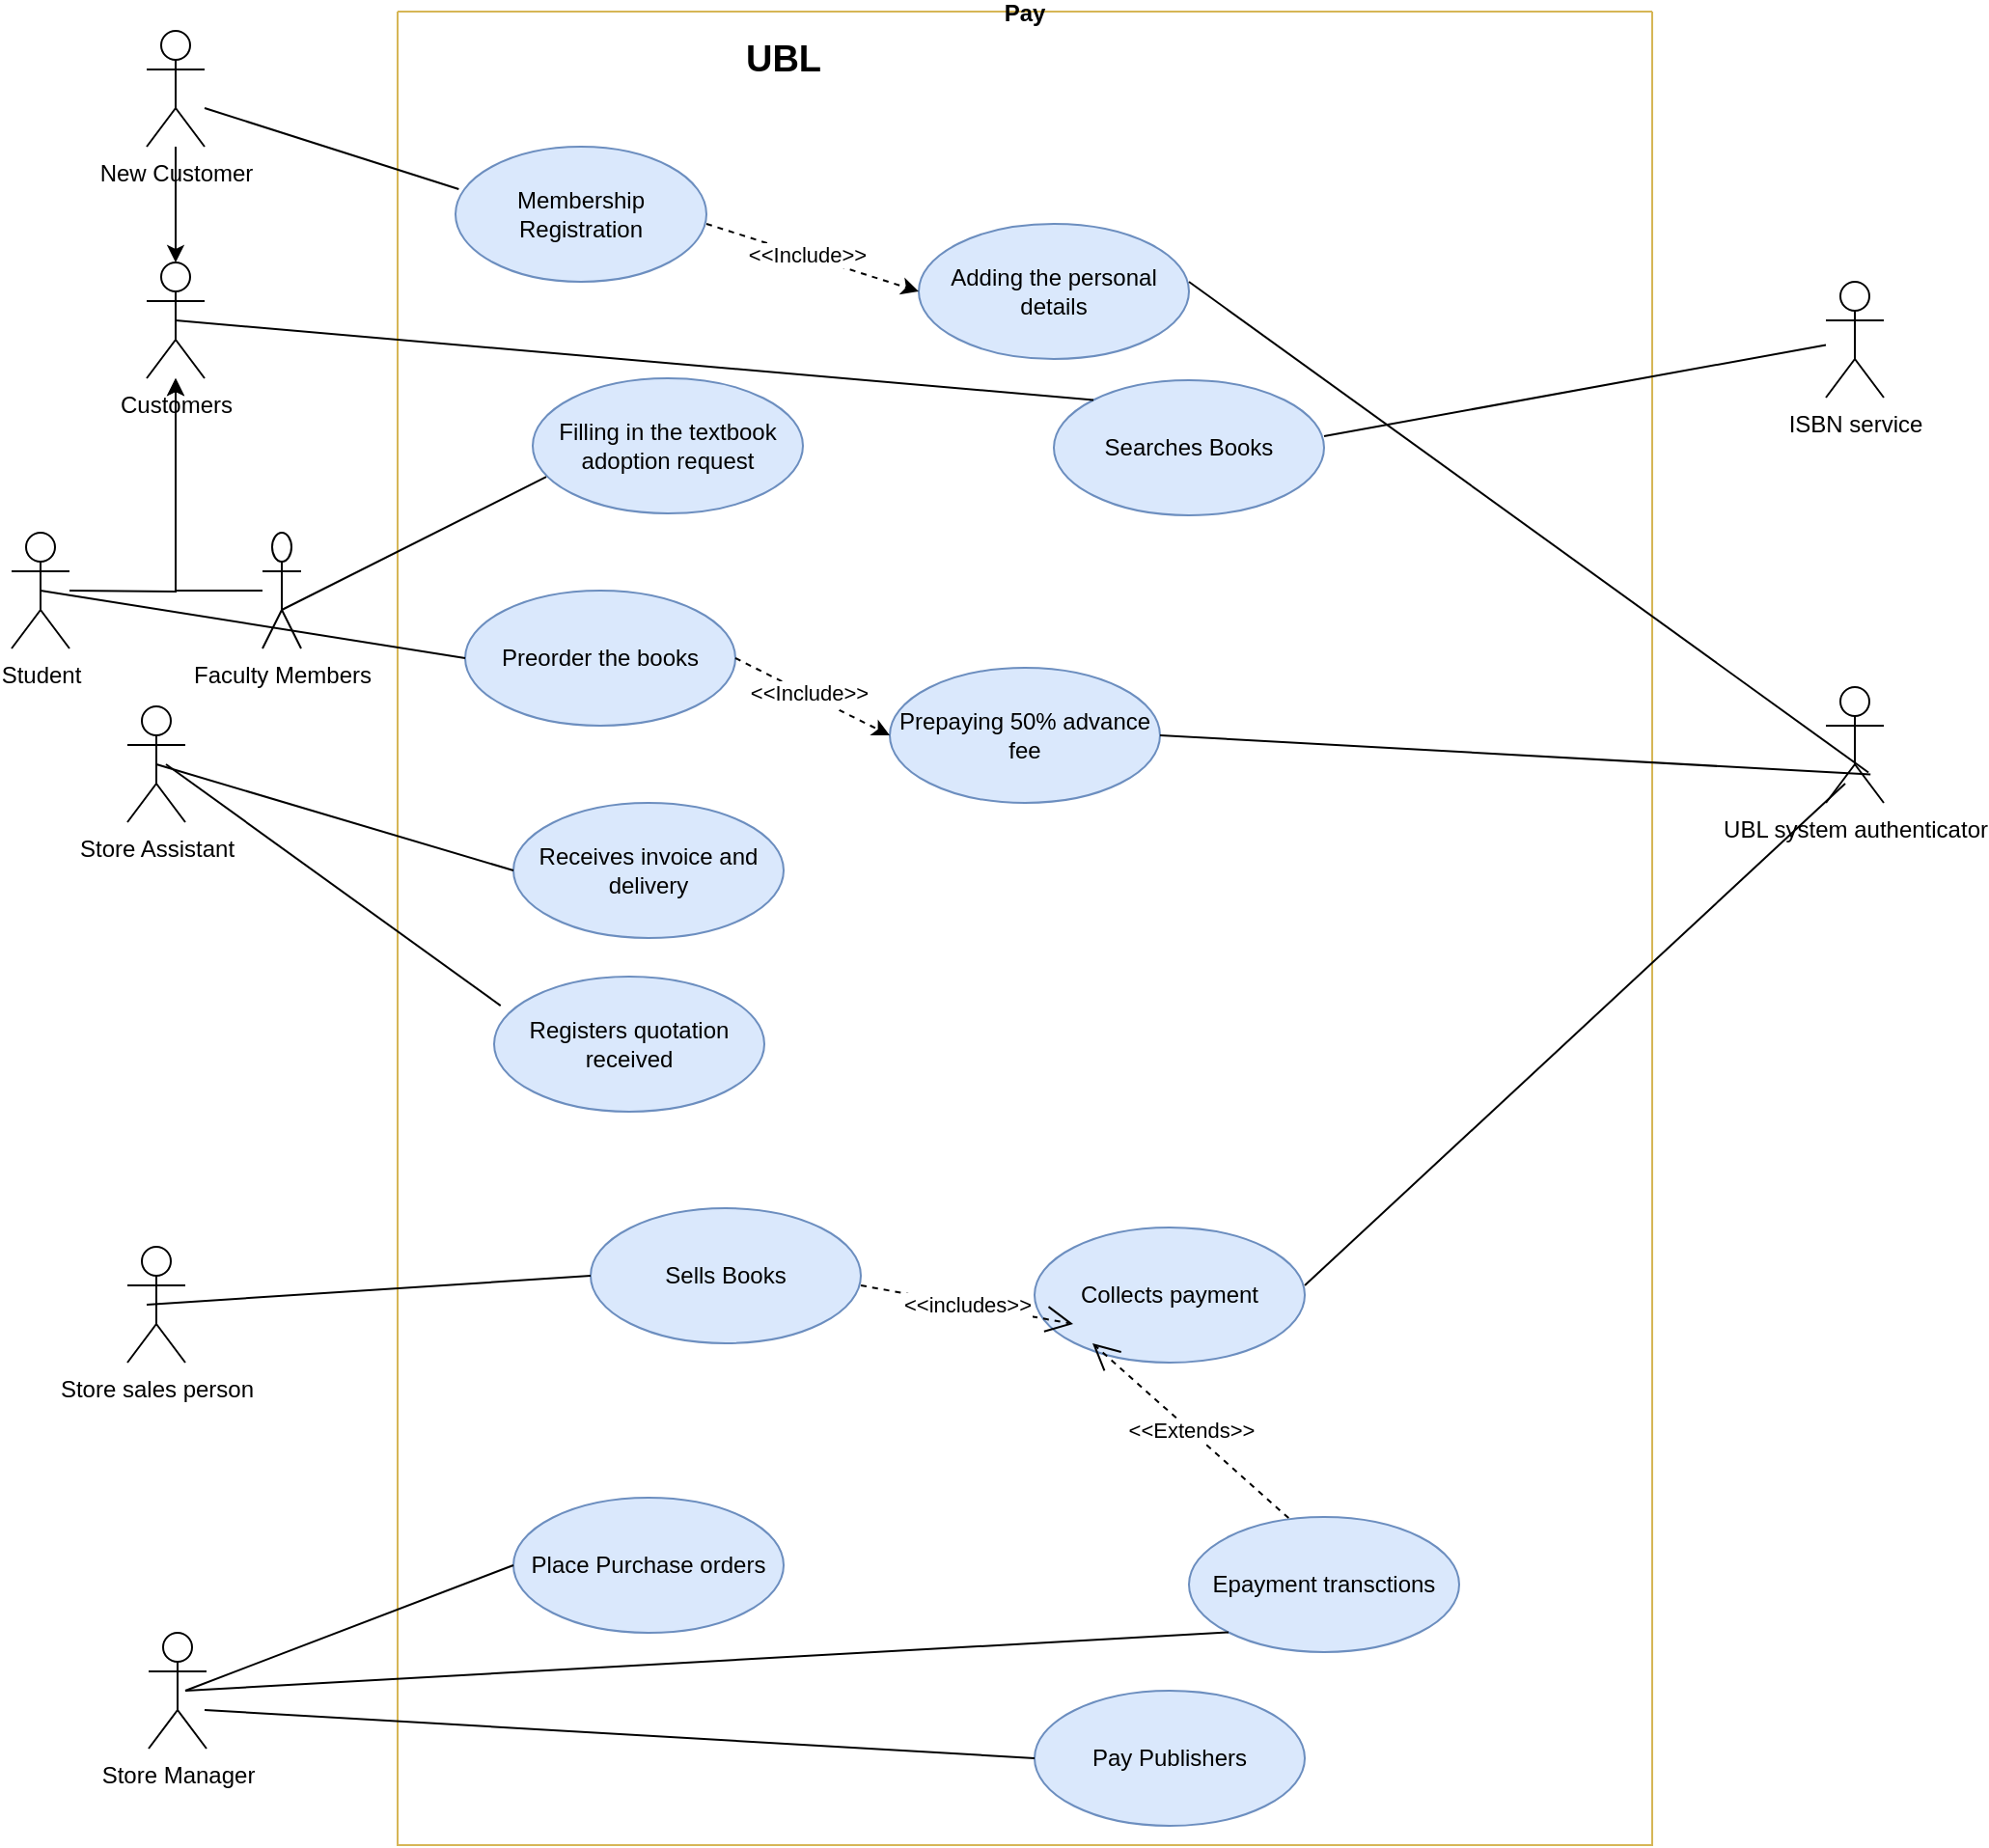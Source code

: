 <mxfile version="26.0.11">
  <diagram name="Page-1" id="iPzi8OFQoKdCEgc0ulGP">
    <mxGraphModel dx="1772" dy="957" grid="1" gridSize="10" guides="1" tooltips="1" connect="1" arrows="1" fold="1" page="1" pageScale="1" pageWidth="850" pageHeight="1100" math="0" shadow="0">
      <root>
        <mxCell id="0" />
        <mxCell id="1" parent="0" />
        <mxCell id="dvqzMWSoMtfo2e3I9cfD-1" value="Pay" style="swimlane;startSize=0;fillColor=#fff2cc;strokeColor=#d6b656;" vertex="1" parent="1">
          <mxGeometry x="250" y="70" width="650" height="950" as="geometry" />
        </mxCell>
        <mxCell id="dvqzMWSoMtfo2e3I9cfD-2" value="UBL" style="text;html=1;align=center;verticalAlign=middle;whiteSpace=wrap;rounded=0;fontStyle=1;fontSize=19;" vertex="1" parent="dvqzMWSoMtfo2e3I9cfD-1">
          <mxGeometry x="170" y="10" width="60" height="30" as="geometry" />
        </mxCell>
        <mxCell id="dvqzMWSoMtfo2e3I9cfD-17" value="Membership Registration" style="ellipse;whiteSpace=wrap;html=1;fillColor=#dae8fc;strokeColor=#6c8ebf;" vertex="1" parent="dvqzMWSoMtfo2e3I9cfD-1">
          <mxGeometry x="30" y="70" width="130" height="70" as="geometry" />
        </mxCell>
        <mxCell id="dvqzMWSoMtfo2e3I9cfD-18" value="Adding the personal details" style="ellipse;whiteSpace=wrap;html=1;fillColor=#dae8fc;strokeColor=#6c8ebf;" vertex="1" parent="dvqzMWSoMtfo2e3I9cfD-1">
          <mxGeometry x="270" y="110" width="140" height="70" as="geometry" />
        </mxCell>
        <mxCell id="dvqzMWSoMtfo2e3I9cfD-26" value="" style="endArrow=classic;html=1;rounded=0;entryX=0;entryY=0.5;entryDx=0;entryDy=0;dashed=1;" edge="1" parent="dvqzMWSoMtfo2e3I9cfD-1" target="dvqzMWSoMtfo2e3I9cfD-18">
          <mxGeometry relative="1" as="geometry">
            <mxPoint x="160" y="110" as="sourcePoint" />
            <mxPoint x="260" y="110" as="targetPoint" />
          </mxGeometry>
        </mxCell>
        <mxCell id="dvqzMWSoMtfo2e3I9cfD-27" value="Label" style="edgeLabel;resizable=0;html=1;;align=center;verticalAlign=middle;" connectable="0" vertex="1" parent="dvqzMWSoMtfo2e3I9cfD-26">
          <mxGeometry relative="1" as="geometry" />
        </mxCell>
        <mxCell id="dvqzMWSoMtfo2e3I9cfD-28" value="&amp;lt;&amp;lt;Include&amp;gt;&amp;gt;" style="edgeLabel;html=1;align=center;verticalAlign=middle;resizable=0;points=[];" vertex="1" connectable="0" parent="dvqzMWSoMtfo2e3I9cfD-26">
          <mxGeometry x="-0.064" y="1" relative="1" as="geometry">
            <mxPoint as="offset" />
          </mxGeometry>
        </mxCell>
        <mxCell id="dvqzMWSoMtfo2e3I9cfD-31" value="Preorder the books" style="ellipse;whiteSpace=wrap;html=1;fillColor=#dae8fc;strokeColor=#6c8ebf;" vertex="1" parent="dvqzMWSoMtfo2e3I9cfD-1">
          <mxGeometry x="35" y="300" width="140" height="70" as="geometry" />
        </mxCell>
        <mxCell id="dvqzMWSoMtfo2e3I9cfD-33" value="Filling in the textbook adoption request" style="ellipse;whiteSpace=wrap;html=1;fillColor=#dae8fc;strokeColor=#6c8ebf;" vertex="1" parent="dvqzMWSoMtfo2e3I9cfD-1">
          <mxGeometry x="70" y="190" width="140" height="70" as="geometry" />
        </mxCell>
        <mxCell id="dvqzMWSoMtfo2e3I9cfD-39" value="Prepaying 50% advance fee" style="ellipse;whiteSpace=wrap;html=1;fillColor=#dae8fc;strokeColor=#6c8ebf;" vertex="1" parent="dvqzMWSoMtfo2e3I9cfD-1">
          <mxGeometry x="255" y="340" width="140" height="70" as="geometry" />
        </mxCell>
        <mxCell id="dvqzMWSoMtfo2e3I9cfD-40" value="" style="endArrow=classic;html=1;rounded=0;entryX=0;entryY=0.5;entryDx=0;entryDy=0;dashed=1;exitX=1;exitY=0.5;exitDx=0;exitDy=0;" edge="1" parent="dvqzMWSoMtfo2e3I9cfD-1" source="dvqzMWSoMtfo2e3I9cfD-31" target="dvqzMWSoMtfo2e3I9cfD-39">
          <mxGeometry relative="1" as="geometry">
            <mxPoint x="170" y="120" as="sourcePoint" />
            <mxPoint x="280" y="155" as="targetPoint" />
          </mxGeometry>
        </mxCell>
        <mxCell id="dvqzMWSoMtfo2e3I9cfD-41" value="Label" style="edgeLabel;resizable=0;html=1;;align=center;verticalAlign=middle;" connectable="0" vertex="1" parent="dvqzMWSoMtfo2e3I9cfD-40">
          <mxGeometry relative="1" as="geometry" />
        </mxCell>
        <mxCell id="dvqzMWSoMtfo2e3I9cfD-42" value="&amp;lt;&amp;lt;Include&amp;gt;&amp;gt;" style="edgeLabel;html=1;align=center;verticalAlign=middle;resizable=0;points=[];" vertex="1" connectable="0" parent="dvqzMWSoMtfo2e3I9cfD-40">
          <mxGeometry x="-0.064" y="1" relative="1" as="geometry">
            <mxPoint as="offset" />
          </mxGeometry>
        </mxCell>
        <mxCell id="dvqzMWSoMtfo2e3I9cfD-43" value="Receives invoice and delivery" style="ellipse;whiteSpace=wrap;html=1;fillColor=#dae8fc;strokeColor=#6c8ebf;" vertex="1" parent="dvqzMWSoMtfo2e3I9cfD-1">
          <mxGeometry x="60" y="410" width="140" height="70" as="geometry" />
        </mxCell>
        <mxCell id="dvqzMWSoMtfo2e3I9cfD-45" value="Searches Books" style="ellipse;whiteSpace=wrap;html=1;fillColor=#dae8fc;strokeColor=#6c8ebf;" vertex="1" parent="dvqzMWSoMtfo2e3I9cfD-1">
          <mxGeometry x="340" y="191" width="140" height="70" as="geometry" />
        </mxCell>
        <mxCell id="dvqzMWSoMtfo2e3I9cfD-46" value="Registers quotation received" style="ellipse;whiteSpace=wrap;html=1;fillColor=#dae8fc;strokeColor=#6c8ebf;" vertex="1" parent="dvqzMWSoMtfo2e3I9cfD-1">
          <mxGeometry x="50" y="500" width="140" height="70" as="geometry" />
        </mxCell>
        <mxCell id="dvqzMWSoMtfo2e3I9cfD-48" value="" style="endArrow=none;html=1;rounded=0;entryX=0.735;entryY=0.738;entryDx=0;entryDy=0;entryPerimeter=0;" edge="1" parent="dvqzMWSoMtfo2e3I9cfD-1" target="dvqzMWSoMtfo2e3I9cfD-47">
          <mxGeometry width="50" height="50" relative="1" as="geometry">
            <mxPoint x="410" y="140" as="sourcePoint" />
            <mxPoint x="460" y="90" as="targetPoint" />
          </mxGeometry>
        </mxCell>
        <mxCell id="dvqzMWSoMtfo2e3I9cfD-51" value="" style="endArrow=none;html=1;rounded=0;" edge="1" parent="dvqzMWSoMtfo2e3I9cfD-1" target="dvqzMWSoMtfo2e3I9cfD-50">
          <mxGeometry width="50" height="50" relative="1" as="geometry">
            <mxPoint x="480" y="220" as="sourcePoint" />
            <mxPoint x="530" y="170" as="targetPoint" />
          </mxGeometry>
        </mxCell>
        <mxCell id="dvqzMWSoMtfo2e3I9cfD-53" value="Sells Books" style="ellipse;whiteSpace=wrap;html=1;fillColor=#dae8fc;strokeColor=#6c8ebf;" vertex="1" parent="dvqzMWSoMtfo2e3I9cfD-1">
          <mxGeometry x="100" y="620" width="140" height="70" as="geometry" />
        </mxCell>
        <mxCell id="dvqzMWSoMtfo2e3I9cfD-54" value="Collects payment" style="ellipse;whiteSpace=wrap;html=1;fillColor=#dae8fc;strokeColor=#6c8ebf;" vertex="1" parent="dvqzMWSoMtfo2e3I9cfD-1">
          <mxGeometry x="330" y="630" width="140" height="70" as="geometry" />
        </mxCell>
        <mxCell id="dvqzMWSoMtfo2e3I9cfD-55" value="&amp;lt;&amp;lt;includes&amp;gt;&amp;gt;" style="endArrow=open;endSize=12;dashed=1;html=1;rounded=0;" edge="1" parent="dvqzMWSoMtfo2e3I9cfD-1">
          <mxGeometry width="160" relative="1" as="geometry">
            <mxPoint x="240" y="660" as="sourcePoint" />
            <mxPoint x="350" y="680" as="targetPoint" />
          </mxGeometry>
        </mxCell>
        <mxCell id="dvqzMWSoMtfo2e3I9cfD-56" value="" style="endArrow=none;html=1;rounded=0;" edge="1" parent="dvqzMWSoMtfo2e3I9cfD-1">
          <mxGeometry width="50" height="50" relative="1" as="geometry">
            <mxPoint x="470" y="660" as="sourcePoint" />
            <mxPoint x="750" y="400" as="targetPoint" />
          </mxGeometry>
        </mxCell>
        <mxCell id="dvqzMWSoMtfo2e3I9cfD-63" value="Epayment transctions" style="ellipse;whiteSpace=wrap;html=1;fillColor=#dae8fc;strokeColor=#6c8ebf;" vertex="1" parent="dvqzMWSoMtfo2e3I9cfD-1">
          <mxGeometry x="410" y="780" width="140" height="70" as="geometry" />
        </mxCell>
        <mxCell id="dvqzMWSoMtfo2e3I9cfD-67" value="Place Purchase orders" style="ellipse;whiteSpace=wrap;html=1;fillColor=#dae8fc;strokeColor=#6c8ebf;" vertex="1" parent="dvqzMWSoMtfo2e3I9cfD-1">
          <mxGeometry x="60" y="770" width="140" height="70" as="geometry" />
        </mxCell>
        <mxCell id="dvqzMWSoMtfo2e3I9cfD-68" value="Pay Publishers" style="ellipse;whiteSpace=wrap;html=1;fillColor=#dae8fc;strokeColor=#6c8ebf;" vertex="1" parent="dvqzMWSoMtfo2e3I9cfD-1">
          <mxGeometry x="330" y="870" width="140" height="70" as="geometry" />
        </mxCell>
        <mxCell id="dvqzMWSoMtfo2e3I9cfD-4" value="Customers" style="shape=umlActor;verticalLabelPosition=bottom;verticalAlign=top;html=1;outlineConnect=0;" vertex="1" parent="1">
          <mxGeometry x="120" y="200" width="30" height="60" as="geometry" />
        </mxCell>
        <mxCell id="dvqzMWSoMtfo2e3I9cfD-11" value="" style="edgeStyle=orthogonalEdgeStyle;rounded=0;orthogonalLoop=1;jettySize=auto;html=1;" edge="1" parent="1" target="dvqzMWSoMtfo2e3I9cfD-4">
          <mxGeometry relative="1" as="geometry">
            <mxPoint x="80" y="370" as="sourcePoint" />
            <mxPoint x="65" y="260" as="targetPoint" />
          </mxGeometry>
        </mxCell>
        <mxCell id="dvqzMWSoMtfo2e3I9cfD-13" value="" style="edgeStyle=orthogonalEdgeStyle;rounded=0;orthogonalLoop=1;jettySize=auto;html=1;" edge="1" parent="1" source="dvqzMWSoMtfo2e3I9cfD-6" target="dvqzMWSoMtfo2e3I9cfD-4">
          <mxGeometry relative="1" as="geometry" />
        </mxCell>
        <mxCell id="dvqzMWSoMtfo2e3I9cfD-6" value="Faculty Members" style="shape=umlActor;verticalLabelPosition=bottom;verticalAlign=top;html=1;outlineConnect=0;" vertex="1" parent="1">
          <mxGeometry x="180" y="340" width="20" height="60" as="geometry" />
        </mxCell>
        <mxCell id="dvqzMWSoMtfo2e3I9cfD-7" value="Store Assistant" style="shape=umlActor;verticalLabelPosition=bottom;verticalAlign=top;html=1;outlineConnect=0;" vertex="1" parent="1">
          <mxGeometry x="110" y="430" width="30" height="60" as="geometry" />
        </mxCell>
        <mxCell id="dvqzMWSoMtfo2e3I9cfD-21" value="Student" style="shape=umlActor;verticalLabelPosition=bottom;verticalAlign=top;html=1;" vertex="1" parent="1">
          <mxGeometry x="50" y="340" width="30" height="60" as="geometry" />
        </mxCell>
        <mxCell id="dvqzMWSoMtfo2e3I9cfD-23" value="" style="edgeStyle=orthogonalEdgeStyle;rounded=0;orthogonalLoop=1;jettySize=auto;html=1;" edge="1" parent="1" source="dvqzMWSoMtfo2e3I9cfD-22" target="dvqzMWSoMtfo2e3I9cfD-4">
          <mxGeometry relative="1" as="geometry" />
        </mxCell>
        <mxCell id="dvqzMWSoMtfo2e3I9cfD-22" value="New Customer" style="shape=umlActor;verticalLabelPosition=bottom;verticalAlign=top;html=1;outlineConnect=0;" vertex="1" parent="1">
          <mxGeometry x="120" y="80" width="30" height="60" as="geometry" />
        </mxCell>
        <mxCell id="dvqzMWSoMtfo2e3I9cfD-25" value="" style="endArrow=none;html=1;rounded=0;entryX=0.013;entryY=0.314;entryDx=0;entryDy=0;entryPerimeter=0;" edge="1" parent="1" target="dvqzMWSoMtfo2e3I9cfD-17">
          <mxGeometry width="50" height="50" relative="1" as="geometry">
            <mxPoint x="150" y="120" as="sourcePoint" />
            <mxPoint x="200" y="70" as="targetPoint" />
          </mxGeometry>
        </mxCell>
        <mxCell id="dvqzMWSoMtfo2e3I9cfD-35" value="" style="endArrow=none;html=1;rounded=0;entryX=0.05;entryY=0.73;entryDx=0;entryDy=0;entryPerimeter=0;" edge="1" parent="1" target="dvqzMWSoMtfo2e3I9cfD-33">
          <mxGeometry width="50" height="50" relative="1" as="geometry">
            <mxPoint x="190" y="380" as="sourcePoint" />
            <mxPoint x="240" y="330" as="targetPoint" />
          </mxGeometry>
        </mxCell>
        <mxCell id="dvqzMWSoMtfo2e3I9cfD-36" value="" style="endArrow=none;html=1;rounded=0;exitX=0;exitY=0.5;exitDx=0;exitDy=0;entryX=0.5;entryY=0.5;entryDx=0;entryDy=0;entryPerimeter=0;" edge="1" parent="1" source="dvqzMWSoMtfo2e3I9cfD-31" target="dvqzMWSoMtfo2e3I9cfD-21">
          <mxGeometry width="50" height="50" relative="1" as="geometry">
            <mxPoint x="290" y="380" as="sourcePoint" />
            <mxPoint x="340" y="330" as="targetPoint" />
          </mxGeometry>
        </mxCell>
        <mxCell id="dvqzMWSoMtfo2e3I9cfD-44" value="" style="endArrow=none;html=1;rounded=0;exitX=0.5;exitY=0.5;exitDx=0;exitDy=0;exitPerimeter=0;entryX=0;entryY=0;entryDx=0;entryDy=0;" edge="1" parent="1" source="dvqzMWSoMtfo2e3I9cfD-4" target="dvqzMWSoMtfo2e3I9cfD-45">
          <mxGeometry width="50" height="50" relative="1" as="geometry">
            <mxPoint x="150" y="260" as="sourcePoint" />
            <mxPoint x="200" y="210" as="targetPoint" />
          </mxGeometry>
        </mxCell>
        <mxCell id="dvqzMWSoMtfo2e3I9cfD-47" value="UBL system authenticator" style="shape=umlActor;verticalLabelPosition=bottom;verticalAlign=top;html=1;" vertex="1" parent="1">
          <mxGeometry x="990" y="420" width="30" height="60" as="geometry" />
        </mxCell>
        <mxCell id="dvqzMWSoMtfo2e3I9cfD-49" value="" style="endArrow=none;html=1;rounded=0;entryX=0.77;entryY=0.755;entryDx=0;entryDy=0;entryPerimeter=0;exitX=1;exitY=0.5;exitDx=0;exitDy=0;" edge="1" parent="1" source="dvqzMWSoMtfo2e3I9cfD-39" target="dvqzMWSoMtfo2e3I9cfD-47">
          <mxGeometry width="50" height="50" relative="1" as="geometry">
            <mxPoint x="670" y="220" as="sourcePoint" />
            <mxPoint x="1000" y="450" as="targetPoint" />
          </mxGeometry>
        </mxCell>
        <mxCell id="dvqzMWSoMtfo2e3I9cfD-50" value="ISBN service" style="shape=umlActor;verticalLabelPosition=bottom;verticalAlign=top;html=1;outlineConnect=0;" vertex="1" parent="1">
          <mxGeometry x="990" y="210" width="30" height="60" as="geometry" />
        </mxCell>
        <mxCell id="dvqzMWSoMtfo2e3I9cfD-52" value="Store sales person" style="shape=umlActor;verticalLabelPosition=bottom;verticalAlign=top;html=1;outlineConnect=0;" vertex="1" parent="1">
          <mxGeometry x="110" y="710" width="30" height="60" as="geometry" />
        </mxCell>
        <mxCell id="dvqzMWSoMtfo2e3I9cfD-57" value="" style="endArrow=none;html=1;rounded=0;entryX=0;entryY=0.5;entryDx=0;entryDy=0;" edge="1" parent="1" target="dvqzMWSoMtfo2e3I9cfD-53">
          <mxGeometry width="50" height="50" relative="1" as="geometry">
            <mxPoint x="120" y="740" as="sourcePoint" />
            <mxPoint x="170" y="690" as="targetPoint" />
          </mxGeometry>
        </mxCell>
        <mxCell id="dvqzMWSoMtfo2e3I9cfD-58" value="" style="endArrow=none;html=1;rounded=0;entryX=0;entryY=0.5;entryDx=0;entryDy=0;exitX=0.5;exitY=0.5;exitDx=0;exitDy=0;exitPerimeter=0;" edge="1" parent="1" source="dvqzMWSoMtfo2e3I9cfD-7" target="dvqzMWSoMtfo2e3I9cfD-43">
          <mxGeometry width="50" height="50" relative="1" as="geometry">
            <mxPoint x="120" y="470" as="sourcePoint" />
            <mxPoint x="170" y="420" as="targetPoint" />
          </mxGeometry>
        </mxCell>
        <mxCell id="dvqzMWSoMtfo2e3I9cfD-61" value="" style="endArrow=none;html=1;rounded=0;entryX=0.024;entryY=0.215;entryDx=0;entryDy=0;entryPerimeter=0;" edge="1" parent="1" target="dvqzMWSoMtfo2e3I9cfD-46">
          <mxGeometry width="50" height="50" relative="1" as="geometry">
            <mxPoint x="130" y="460" as="sourcePoint" />
            <mxPoint x="270" y="560" as="targetPoint" />
          </mxGeometry>
        </mxCell>
        <mxCell id="dvqzMWSoMtfo2e3I9cfD-62" value="Store Manager" style="shape=umlActor;verticalLabelPosition=bottom;verticalAlign=top;html=1;outlineConnect=0;" vertex="1" parent="1">
          <mxGeometry x="121" y="910" width="30" height="60" as="geometry" />
        </mxCell>
        <mxCell id="dvqzMWSoMtfo2e3I9cfD-64" value="&amp;lt;&amp;lt;Extends&amp;gt;&amp;gt;" style="endArrow=open;endSize=12;dashed=1;html=1;rounded=0;exitX=0.369;exitY=0.008;exitDx=0;exitDy=0;exitPerimeter=0;" edge="1" parent="1" source="dvqzMWSoMtfo2e3I9cfD-63">
          <mxGeometry width="160" relative="1" as="geometry">
            <mxPoint x="500" y="740" as="sourcePoint" />
            <mxPoint x="610" y="760" as="targetPoint" />
          </mxGeometry>
        </mxCell>
        <mxCell id="dvqzMWSoMtfo2e3I9cfD-66" value="" style="endArrow=none;html=1;rounded=0;entryX=0;entryY=1;entryDx=0;entryDy=0;" edge="1" parent="1" target="dvqzMWSoMtfo2e3I9cfD-63">
          <mxGeometry width="50" height="50" relative="1" as="geometry">
            <mxPoint x="140" y="940" as="sourcePoint" />
            <mxPoint x="190" y="890" as="targetPoint" />
          </mxGeometry>
        </mxCell>
        <mxCell id="dvqzMWSoMtfo2e3I9cfD-69" value="" style="endArrow=none;html=1;rounded=0;entryX=0;entryY=0.5;entryDx=0;entryDy=0;" edge="1" parent="1" target="dvqzMWSoMtfo2e3I9cfD-67">
          <mxGeometry width="50" height="50" relative="1" as="geometry">
            <mxPoint x="140" y="940" as="sourcePoint" />
            <mxPoint x="190" y="890" as="targetPoint" />
          </mxGeometry>
        </mxCell>
        <mxCell id="dvqzMWSoMtfo2e3I9cfD-70" value="" style="endArrow=none;html=1;rounded=0;entryX=0;entryY=0.5;entryDx=0;entryDy=0;" edge="1" parent="1" target="dvqzMWSoMtfo2e3I9cfD-68">
          <mxGeometry width="50" height="50" relative="1" as="geometry">
            <mxPoint x="150" y="950" as="sourcePoint" />
            <mxPoint x="200" y="900" as="targetPoint" />
          </mxGeometry>
        </mxCell>
      </root>
    </mxGraphModel>
  </diagram>
</mxfile>

